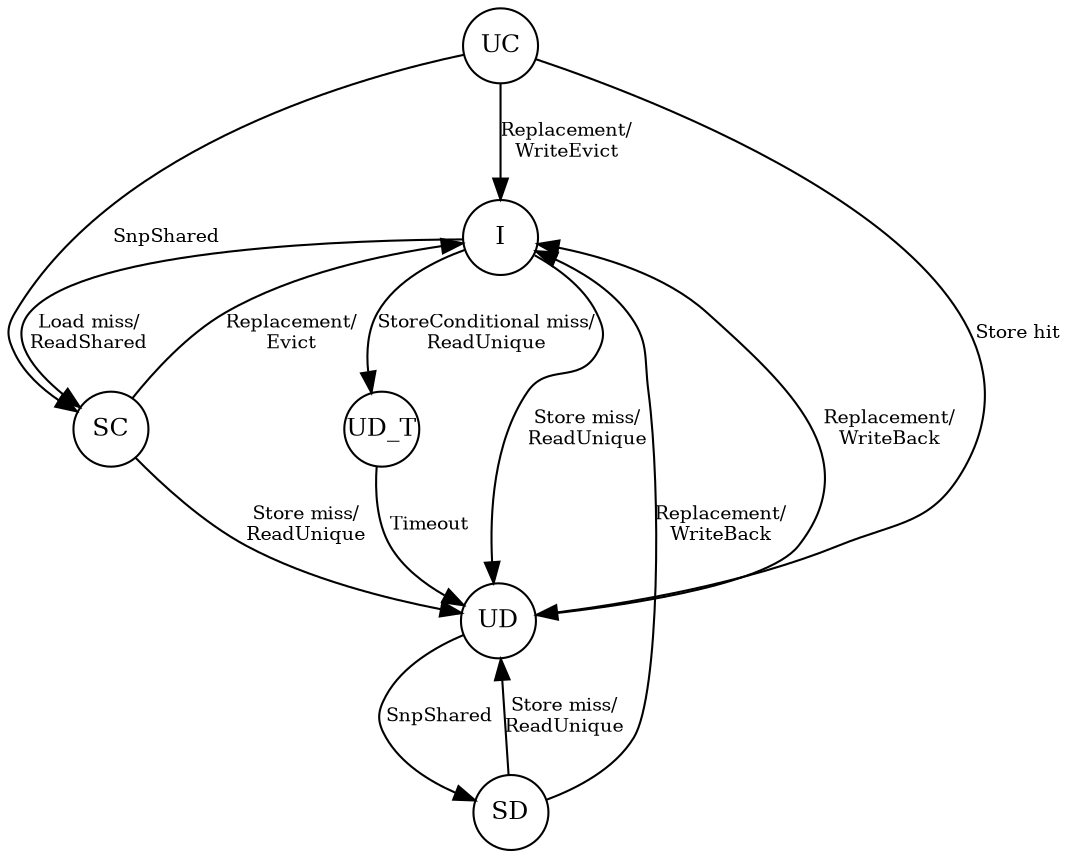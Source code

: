 digraph finite_state_machine {
    node [shape = circle, fixedsize=true, fontsize=12];
    edge [fontsize=9];
//    { rank=min UD SD }
//    { rank=max UC SC }
    I -> SC [ label = "Load miss/\nReadShared" ];
    I -> UD [ label = "Store miss/\nReadUnique" ];
    SC -> I [ label = "Replacement/\nEvict" ];
    SC -> UD [ label = "Store miss/\nReadUnique" ];
    SD -> I [ label = "Replacement/\nWriteBack" ];
    SD -> UD [ label = "Store miss/\nReadUnique" ];
    UC -> I [ label = "Replacement/\nWriteEvict" ];
    UC -> SC [ label = "SnpShared" ];
    UC -> UD [ label = "Store hit" ];
    UD -> I [ label = "Replacement/\nWriteBack" ];
    UD -> SD [ label = "SnpShared" ];
    I -> UD_T [ label = "StoreConditional miss/\nReadUnique" ];
    UD_T -> UD  [ label = "Timeout" ];
    // UD -> UD [ label = "Load,Store hit" ];
    // UC -> UC [ label = "Load hit" ];
    // SC -> SC [ label = "Load hit" ];
    // SD -> SD [ label = "Load hit" ];
}
